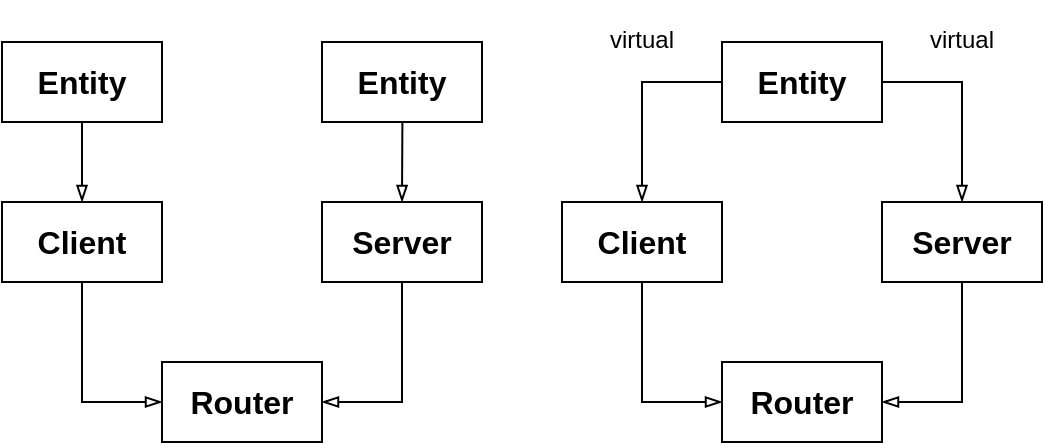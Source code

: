 <mxfile version="26.1.1">
  <diagram name="Страница — 1" id="_aCnPmvRguw5KRzww16j">
    <mxGraphModel dx="651" dy="375" grid="1" gridSize="10" guides="1" tooltips="1" connect="1" arrows="1" fold="1" page="1" pageScale="1" pageWidth="827" pageHeight="1169" math="0" shadow="0">
      <root>
        <mxCell id="0" />
        <mxCell id="1" parent="0" />
        <mxCell id="YbrBsDZqiG78RAEyyc2A-6" value="" style="endArrow=none;html=1;rounded=0;exitX=0.5;exitY=0;exitDx=0;exitDy=0;entryX=0.5;entryY=1;entryDx=0;entryDy=0;endFill=0;startFill=0;startArrow=blockThin;" parent="1" edge="1">
          <mxGeometry width="50" height="50" relative="1" as="geometry">
            <mxPoint x="80" y="120" as="sourcePoint" />
            <mxPoint x="80" y="80" as="targetPoint" />
          </mxGeometry>
        </mxCell>
        <mxCell id="YbrBsDZqiG78RAEyyc2A-23" value="" style="endArrow=none;html=1;rounded=0;exitX=0.5;exitY=0;exitDx=0;exitDy=0;entryX=0.5;entryY=1;entryDx=0;entryDy=0;endFill=0;startFill=0;startArrow=blockThin;" parent="1" edge="1">
          <mxGeometry width="50" height="50" relative="1" as="geometry">
            <mxPoint x="240" y="120" as="sourcePoint" />
            <mxPoint x="240.2" y="80" as="targetPoint" />
          </mxGeometry>
        </mxCell>
        <mxCell id="oscM0D8JFAuTyZsnw0uX-1" value="&lt;font face=&quot;Helvetica&quot;&gt;virtual&lt;/font&gt;" style="text;html=1;align=center;verticalAlign=middle;whiteSpace=wrap;rounded=0;" parent="1" vertex="1">
          <mxGeometry x="320" y="19" width="80" height="40" as="geometry" />
        </mxCell>
        <mxCell id="3IiwbrjMBtIMnTqbIWvm-1" value="&lt;b&gt;&lt;font face=&quot;Helvetica&quot; style=&quot;font-size: 16px;&quot;&gt;Entity&lt;/font&gt;&lt;/b&gt;" style="rounded=0;whiteSpace=wrap;html=1;fillColor=none;" parent="1" vertex="1">
          <mxGeometry x="40" y="40" width="80" height="40" as="geometry" />
        </mxCell>
        <mxCell id="3IiwbrjMBtIMnTqbIWvm-2" value="&lt;b&gt;&lt;font face=&quot;Helvetica&quot; style=&quot;font-size: 16px;&quot;&gt;Entity&lt;/font&gt;&lt;/b&gt;" style="rounded=0;whiteSpace=wrap;html=1;fillColor=none;" parent="1" vertex="1">
          <mxGeometry x="200" y="40" width="80" height="40" as="geometry" />
        </mxCell>
        <mxCell id="3IiwbrjMBtIMnTqbIWvm-3" value="&lt;b&gt;&lt;font face=&quot;Helvetica&quot; style=&quot;font-size: 16px;&quot;&gt;Client&lt;/font&gt;&lt;/b&gt;" style="rounded=0;whiteSpace=wrap;html=1;" parent="1" vertex="1">
          <mxGeometry x="40" y="120" width="80" height="40" as="geometry" />
        </mxCell>
        <mxCell id="3IiwbrjMBtIMnTqbIWvm-4" value="&lt;b&gt;&lt;font face=&quot;Helvetica&quot; style=&quot;font-size: 16px;&quot;&gt;Server&lt;/font&gt;&lt;/b&gt;" style="rounded=0;whiteSpace=wrap;html=1;" parent="1" vertex="1">
          <mxGeometry x="200" y="120" width="80" height="40" as="geometry" />
        </mxCell>
        <mxCell id="3IiwbrjMBtIMnTqbIWvm-5" value="&lt;b&gt;&lt;font face=&quot;Helvetica&quot; style=&quot;font-size: 16px;&quot;&gt;Router&lt;/font&gt;&lt;/b&gt;" style="rounded=0;whiteSpace=wrap;html=1;" parent="1" vertex="1">
          <mxGeometry x="120" y="200" width="80" height="40" as="geometry" />
        </mxCell>
        <mxCell id="3IiwbrjMBtIMnTqbIWvm-6" value="" style="endArrow=none;html=1;rounded=0;exitX=1;exitY=0.5;exitDx=0;exitDy=0;entryX=0.5;entryY=1;entryDx=0;entryDy=0;endFill=0;startFill=0;startArrow=blockThin;" parent="1" source="3IiwbrjMBtIMnTqbIWvm-5" target="3IiwbrjMBtIMnTqbIWvm-4" edge="1">
          <mxGeometry width="50" height="50" relative="1" as="geometry">
            <mxPoint x="250" y="130" as="sourcePoint" />
            <mxPoint x="250.2" y="90" as="targetPoint" />
            <Array as="points">
              <mxPoint x="240" y="220" />
            </Array>
          </mxGeometry>
        </mxCell>
        <mxCell id="3IiwbrjMBtIMnTqbIWvm-7" value="" style="endArrow=none;html=1;rounded=0;exitX=0;exitY=0.5;exitDx=0;exitDy=0;entryX=0.5;entryY=1;entryDx=0;entryDy=0;endFill=0;startFill=0;startArrow=blockThin;" parent="1" source="3IiwbrjMBtIMnTqbIWvm-5" target="3IiwbrjMBtIMnTqbIWvm-3" edge="1">
          <mxGeometry width="50" height="50" relative="1" as="geometry">
            <mxPoint x="90" y="130" as="sourcePoint" />
            <mxPoint x="90" y="90" as="targetPoint" />
            <Array as="points">
              <mxPoint x="80" y="220" />
            </Array>
          </mxGeometry>
        </mxCell>
        <mxCell id="3IiwbrjMBtIMnTqbIWvm-8" value="" style="endArrow=none;html=1;rounded=0;exitX=0.5;exitY=0;exitDx=0;exitDy=0;entryX=0;entryY=0.5;entryDx=0;entryDy=0;endFill=0;startFill=0;startArrow=blockThin;" parent="1" target="3IiwbrjMBtIMnTqbIWvm-10" edge="1">
          <mxGeometry width="50" height="50" relative="1" as="geometry">
            <mxPoint x="360" y="120" as="sourcePoint" />
            <mxPoint x="360" y="80" as="targetPoint" />
            <Array as="points">
              <mxPoint x="360" y="60" />
            </Array>
          </mxGeometry>
        </mxCell>
        <mxCell id="3IiwbrjMBtIMnTqbIWvm-9" value="" style="endArrow=none;html=1;rounded=0;exitX=0.5;exitY=0;exitDx=0;exitDy=0;entryX=1;entryY=0.5;entryDx=0;entryDy=0;endFill=0;startFill=0;startArrow=blockThin;" parent="1" target="3IiwbrjMBtIMnTqbIWvm-10" edge="1">
          <mxGeometry width="50" height="50" relative="1" as="geometry">
            <mxPoint x="520" y="120" as="sourcePoint" />
            <mxPoint x="520.2" y="80" as="targetPoint" />
            <Array as="points">
              <mxPoint x="520" y="60" />
            </Array>
          </mxGeometry>
        </mxCell>
        <mxCell id="3IiwbrjMBtIMnTqbIWvm-10" value="&lt;b&gt;&lt;font face=&quot;Helvetica&quot; style=&quot;font-size: 16px;&quot;&gt;Entity&lt;/font&gt;&lt;/b&gt;" style="rounded=0;whiteSpace=wrap;html=1;fillColor=none;" parent="1" vertex="1">
          <mxGeometry x="400" y="40" width="80" height="40" as="geometry" />
        </mxCell>
        <mxCell id="3IiwbrjMBtIMnTqbIWvm-12" value="&lt;b&gt;&lt;font face=&quot;Helvetica&quot; style=&quot;font-size: 16px;&quot;&gt;Client&lt;/font&gt;&lt;/b&gt;" style="rounded=0;whiteSpace=wrap;html=1;" parent="1" vertex="1">
          <mxGeometry x="320" y="120" width="80" height="40" as="geometry" />
        </mxCell>
        <mxCell id="3IiwbrjMBtIMnTqbIWvm-13" value="&lt;b&gt;&lt;font face=&quot;Helvetica&quot; style=&quot;font-size: 16px;&quot;&gt;Server&lt;/font&gt;&lt;/b&gt;" style="rounded=0;whiteSpace=wrap;html=1;" parent="1" vertex="1">
          <mxGeometry x="480" y="120" width="80" height="40" as="geometry" />
        </mxCell>
        <mxCell id="3IiwbrjMBtIMnTqbIWvm-14" value="&lt;b&gt;&lt;font face=&quot;Helvetica&quot; style=&quot;font-size: 16px;&quot;&gt;Router&lt;/font&gt;&lt;/b&gt;" style="rounded=0;whiteSpace=wrap;html=1;" parent="1" vertex="1">
          <mxGeometry x="400" y="200" width="80" height="40" as="geometry" />
        </mxCell>
        <mxCell id="3IiwbrjMBtIMnTqbIWvm-15" value="" style="endArrow=none;html=1;rounded=0;exitX=1;exitY=0.5;exitDx=0;exitDy=0;entryX=0.5;entryY=1;entryDx=0;entryDy=0;endFill=0;startFill=0;startArrow=blockThin;" parent="1" source="3IiwbrjMBtIMnTqbIWvm-14" target="3IiwbrjMBtIMnTqbIWvm-13" edge="1">
          <mxGeometry width="50" height="50" relative="1" as="geometry">
            <mxPoint x="530" y="130" as="sourcePoint" />
            <mxPoint x="530.2" y="90" as="targetPoint" />
            <Array as="points">
              <mxPoint x="520" y="220" />
            </Array>
          </mxGeometry>
        </mxCell>
        <mxCell id="3IiwbrjMBtIMnTqbIWvm-16" value="" style="endArrow=none;html=1;rounded=0;exitX=0;exitY=0.5;exitDx=0;exitDy=0;entryX=0.5;entryY=1;entryDx=0;entryDy=0;endFill=0;startFill=0;startArrow=blockThin;" parent="1" source="3IiwbrjMBtIMnTqbIWvm-14" target="3IiwbrjMBtIMnTqbIWvm-12" edge="1">
          <mxGeometry width="50" height="50" relative="1" as="geometry">
            <mxPoint x="370" y="130" as="sourcePoint" />
            <mxPoint x="370" y="90" as="targetPoint" />
            <Array as="points">
              <mxPoint x="360" y="220" />
            </Array>
          </mxGeometry>
        </mxCell>
        <mxCell id="dvugZFLcJCxpOPiO9ZQO-2" value="&lt;font face=&quot;Helvetica&quot;&gt;virtual&lt;/font&gt;" style="text;html=1;align=center;verticalAlign=middle;whiteSpace=wrap;rounded=0;" parent="1" vertex="1">
          <mxGeometry x="480" y="19" width="80" height="40" as="geometry" />
        </mxCell>
      </root>
    </mxGraphModel>
  </diagram>
</mxfile>

